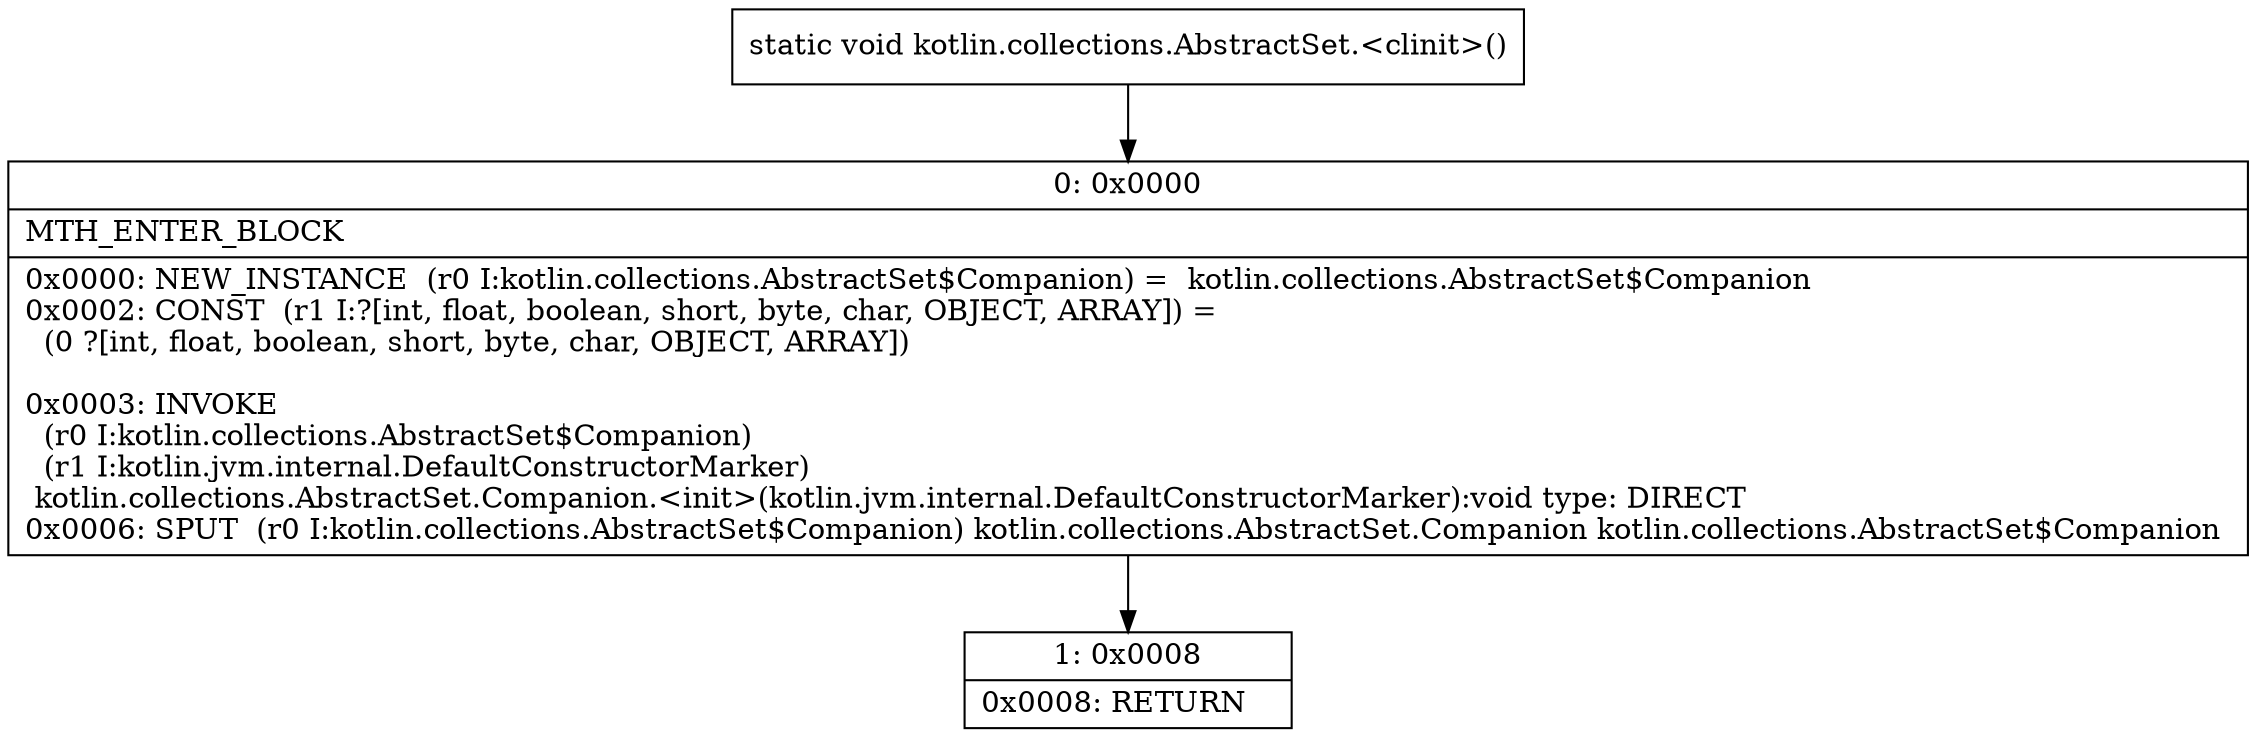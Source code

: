 digraph "CFG forkotlin.collections.AbstractSet.\<clinit\>()V" {
Node_0 [shape=record,label="{0\:\ 0x0000|MTH_ENTER_BLOCK\l|0x0000: NEW_INSTANCE  (r0 I:kotlin.collections.AbstractSet$Companion) =  kotlin.collections.AbstractSet$Companion \l0x0002: CONST  (r1 I:?[int, float, boolean, short, byte, char, OBJECT, ARRAY]) = \l  (0 ?[int, float, boolean, short, byte, char, OBJECT, ARRAY])\l \l0x0003: INVOKE  \l  (r0 I:kotlin.collections.AbstractSet$Companion)\l  (r1 I:kotlin.jvm.internal.DefaultConstructorMarker)\l kotlin.collections.AbstractSet.Companion.\<init\>(kotlin.jvm.internal.DefaultConstructorMarker):void type: DIRECT \l0x0006: SPUT  (r0 I:kotlin.collections.AbstractSet$Companion) kotlin.collections.AbstractSet.Companion kotlin.collections.AbstractSet$Companion \l}"];
Node_1 [shape=record,label="{1\:\ 0x0008|0x0008: RETURN   \l}"];
MethodNode[shape=record,label="{static void kotlin.collections.AbstractSet.\<clinit\>() }"];
MethodNode -> Node_0;
Node_0 -> Node_1;
}

